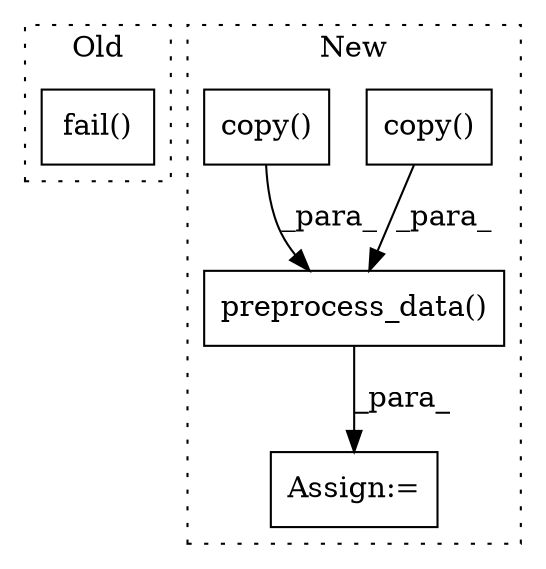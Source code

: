 digraph G {
subgraph cluster0 {
1 [label="fail()" a="75" s="622" l="11" shape="box"];
label = "Old";
style="dotted";
}
subgraph cluster1 {
2 [label="copy()" a="75" s="3115" l="17" shape="box"];
3 [label="Assign:=" a="68" s="3062" l="24" shape="box"];
4 [label="copy()" a="75" s="3204" l="18" shape="box"];
5 [label="preprocess_data()" a="75" s="3086,3233" l="29,1" shape="box"];
label = "New";
style="dotted";
}
2 -> 5 [label="_para_"];
4 -> 5 [label="_para_"];
5 -> 3 [label="_para_"];
}